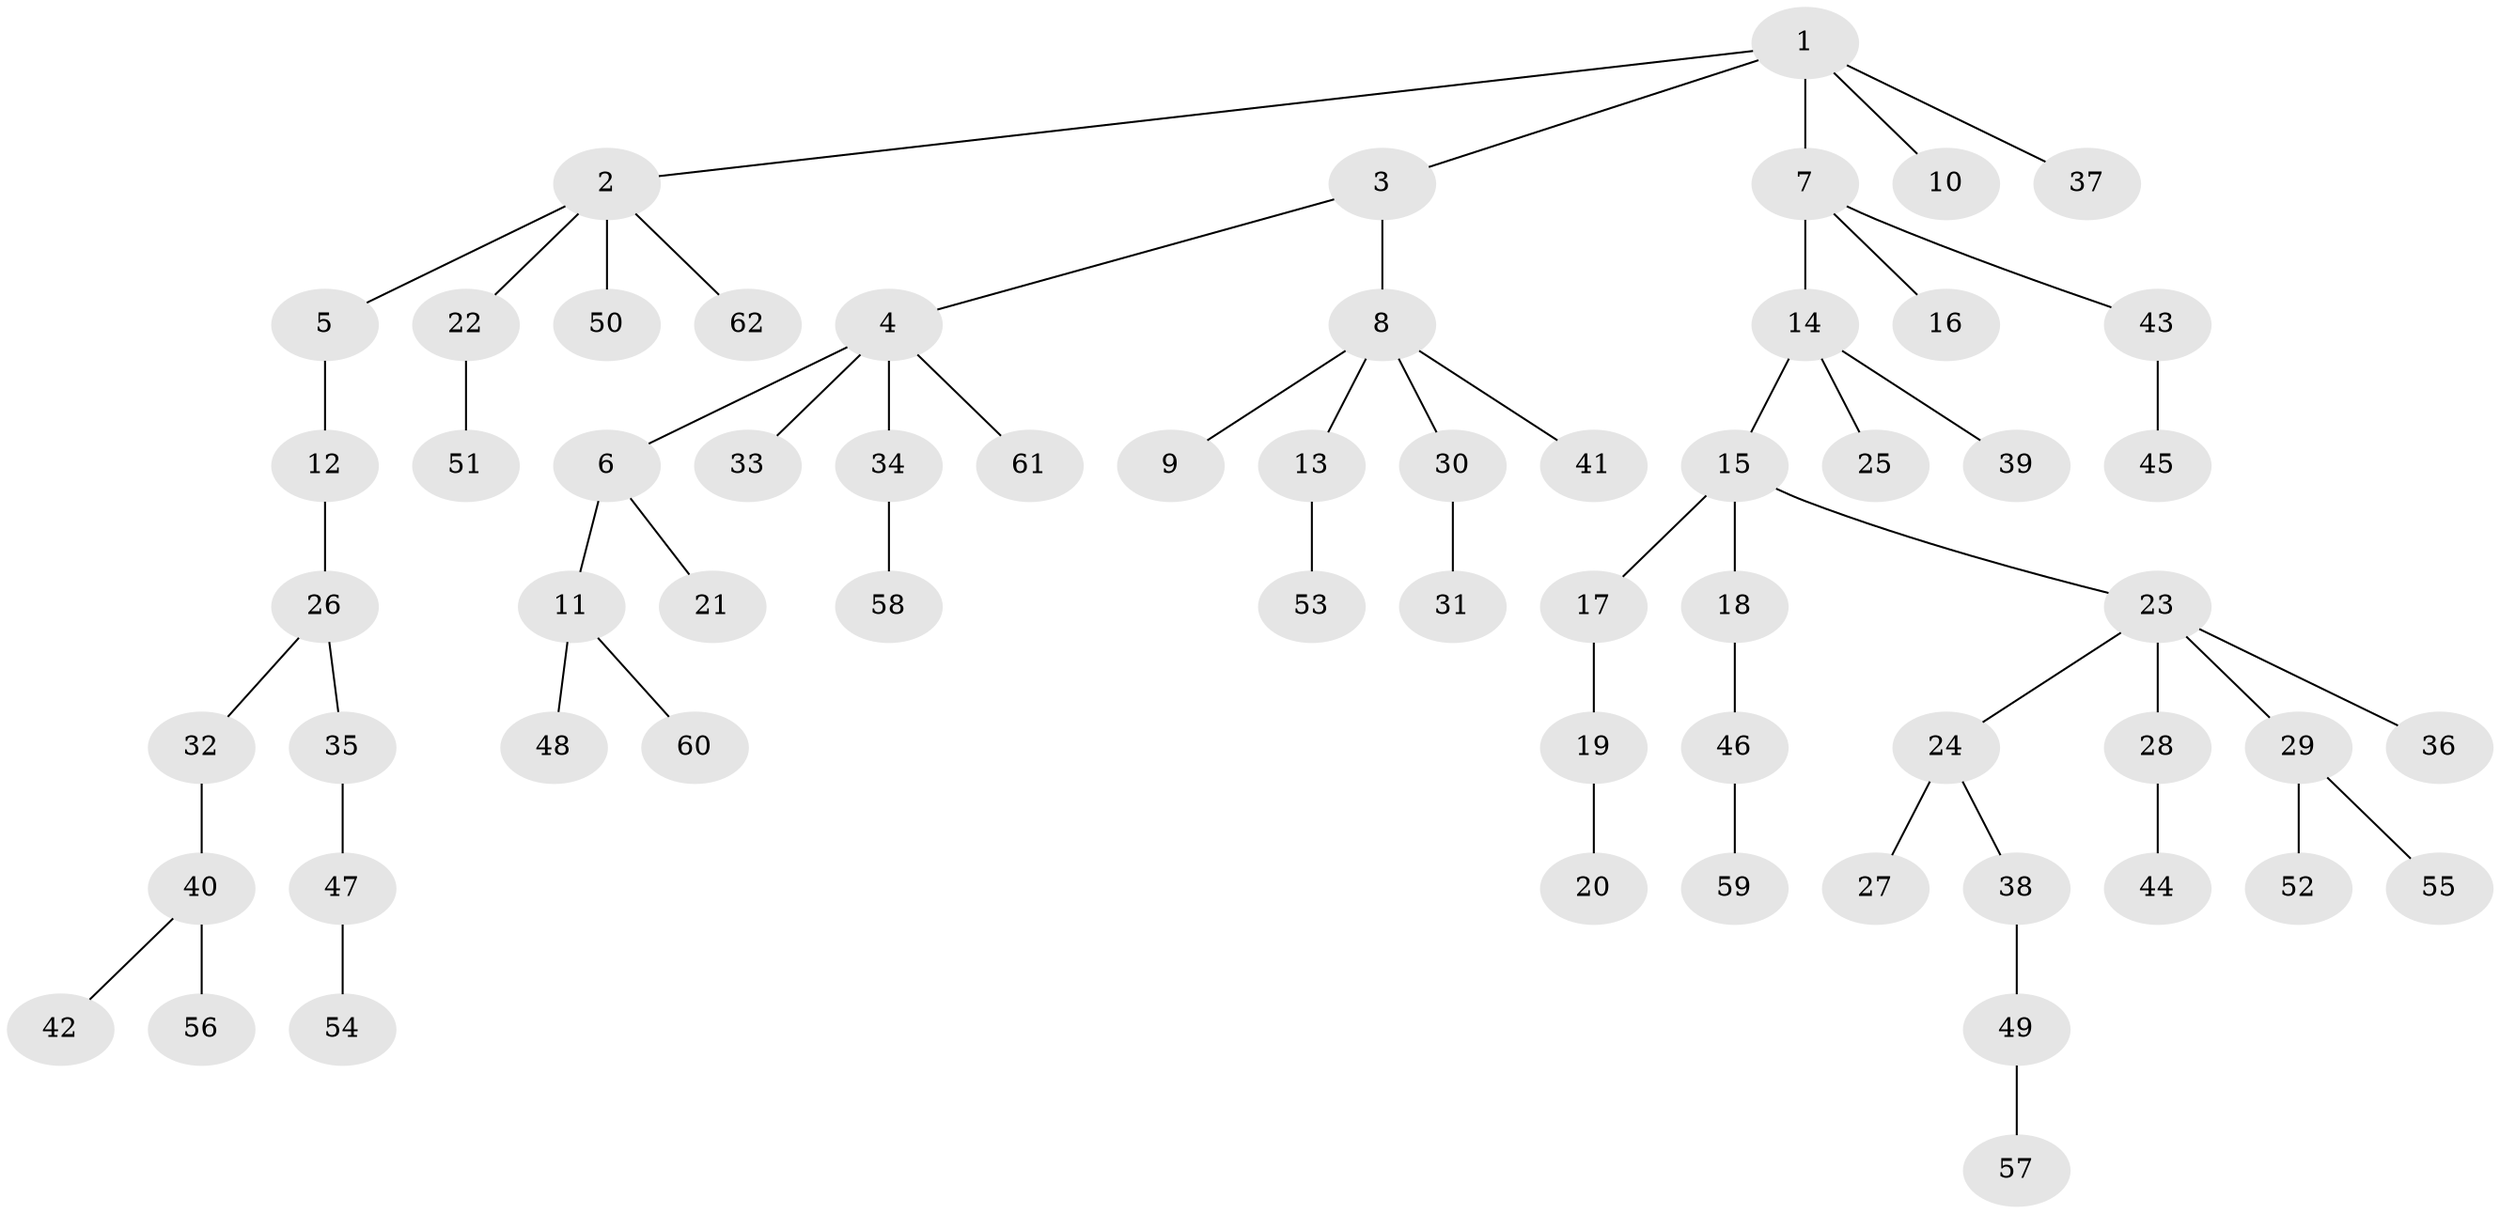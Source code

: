 // original degree distribution, {2: 0.19607843137254902, 5: 0.029411764705882353, 6: 0.0392156862745098, 3: 0.14705882352941177, 1: 0.5294117647058824, 4: 0.058823529411764705}
// Generated by graph-tools (version 1.1) at 2025/52/03/04/25 22:52:01]
// undirected, 62 vertices, 61 edges
graph export_dot {
  node [color=gray90,style=filled];
  1;
  2;
  3;
  4;
  5;
  6;
  7;
  8;
  9;
  10;
  11;
  12;
  13;
  14;
  15;
  16;
  17;
  18;
  19;
  20;
  21;
  22;
  23;
  24;
  25;
  26;
  27;
  28;
  29;
  30;
  31;
  32;
  33;
  34;
  35;
  36;
  37;
  38;
  39;
  40;
  41;
  42;
  43;
  44;
  45;
  46;
  47;
  48;
  49;
  50;
  51;
  52;
  53;
  54;
  55;
  56;
  57;
  58;
  59;
  60;
  61;
  62;
  1 -- 2 [weight=1.0];
  1 -- 3 [weight=1.0];
  1 -- 7 [weight=1.0];
  1 -- 10 [weight=1.0];
  1 -- 37 [weight=1.0];
  2 -- 5 [weight=1.0];
  2 -- 22 [weight=1.0];
  2 -- 50 [weight=1.0];
  2 -- 62 [weight=1.0];
  3 -- 4 [weight=1.0];
  3 -- 8 [weight=1.0];
  4 -- 6 [weight=1.0];
  4 -- 33 [weight=1.0];
  4 -- 34 [weight=1.0];
  4 -- 61 [weight=1.0];
  5 -- 12 [weight=1.0];
  6 -- 11 [weight=1.0];
  6 -- 21 [weight=1.0];
  7 -- 14 [weight=1.0];
  7 -- 16 [weight=1.0];
  7 -- 43 [weight=1.0];
  8 -- 9 [weight=1.0];
  8 -- 13 [weight=1.0];
  8 -- 30 [weight=1.0];
  8 -- 41 [weight=1.0];
  11 -- 48 [weight=1.0];
  11 -- 60 [weight=1.0];
  12 -- 26 [weight=1.0];
  13 -- 53 [weight=1.0];
  14 -- 15 [weight=1.0];
  14 -- 25 [weight=1.0];
  14 -- 39 [weight=1.0];
  15 -- 17 [weight=1.0];
  15 -- 18 [weight=1.0];
  15 -- 23 [weight=1.0];
  17 -- 19 [weight=1.0];
  18 -- 46 [weight=1.0];
  19 -- 20 [weight=1.0];
  22 -- 51 [weight=1.0];
  23 -- 24 [weight=1.0];
  23 -- 28 [weight=1.0];
  23 -- 29 [weight=1.0];
  23 -- 36 [weight=1.0];
  24 -- 27 [weight=2.0];
  24 -- 38 [weight=1.0];
  26 -- 32 [weight=1.0];
  26 -- 35 [weight=1.0];
  28 -- 44 [weight=1.0];
  29 -- 52 [weight=1.0];
  29 -- 55 [weight=1.0];
  30 -- 31 [weight=1.0];
  32 -- 40 [weight=1.0];
  34 -- 58 [weight=1.0];
  35 -- 47 [weight=1.0];
  38 -- 49 [weight=1.0];
  40 -- 42 [weight=1.0];
  40 -- 56 [weight=1.0];
  43 -- 45 [weight=2.0];
  46 -- 59 [weight=1.0];
  47 -- 54 [weight=1.0];
  49 -- 57 [weight=1.0];
}
